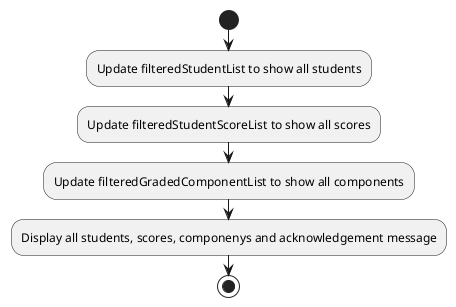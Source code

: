 @startuml
'https://plantuml.com/activity-diagram-beta

start

:Update filteredStudentList to show all students;
:Update filteredStudentScoreList to show all scores;
:Update filteredGradedComponentList to show all components;
:Display all students, scores, componenys and acknowledgement message;
stop

@enduml
